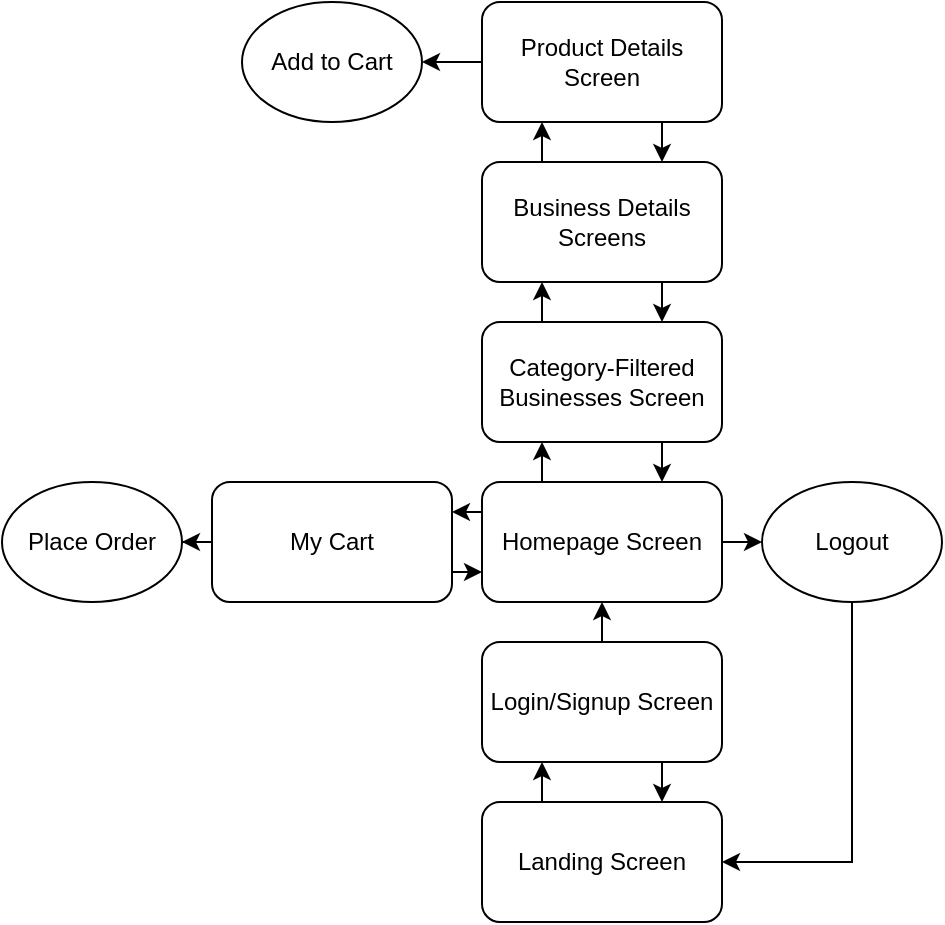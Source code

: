 <mxfile version="16.6.6" type="github">
  <diagram id="K281O8RMsJ9H3B6lh5Bv" name="Page-1">
    <mxGraphModel dx="1278" dy="1639" grid="1" gridSize="10" guides="1" tooltips="1" connect="1" arrows="1" fold="1" page="1" pageScale="1" pageWidth="850" pageHeight="1100" math="0" shadow="0">
      <root>
        <mxCell id="0" />
        <mxCell id="1" parent="0" />
        <mxCell id="AjT2clhLz14M1lo0pNQs-20" style="edgeStyle=orthogonalEdgeStyle;rounded=0;orthogonalLoop=1;jettySize=auto;html=1;exitX=0.25;exitY=0;exitDx=0;exitDy=0;entryX=0.25;entryY=1;entryDx=0;entryDy=0;" edge="1" parent="1" source="AjT2clhLz14M1lo0pNQs-1" target="AjT2clhLz14M1lo0pNQs-2">
          <mxGeometry relative="1" as="geometry" />
        </mxCell>
        <mxCell id="AjT2clhLz14M1lo0pNQs-1" value="Landing Screen" style="rounded=1;whiteSpace=wrap;html=1;" vertex="1" parent="1">
          <mxGeometry x="360" y="290" width="120" height="60" as="geometry" />
        </mxCell>
        <mxCell id="AjT2clhLz14M1lo0pNQs-18" style="edgeStyle=orthogonalEdgeStyle;rounded=0;orthogonalLoop=1;jettySize=auto;html=1;exitX=0.5;exitY=0;exitDx=0;exitDy=0;entryX=0.5;entryY=1;entryDx=0;entryDy=0;" edge="1" parent="1" source="AjT2clhLz14M1lo0pNQs-2" target="AjT2clhLz14M1lo0pNQs-3">
          <mxGeometry relative="1" as="geometry" />
        </mxCell>
        <mxCell id="AjT2clhLz14M1lo0pNQs-21" style="edgeStyle=orthogonalEdgeStyle;rounded=0;orthogonalLoop=1;jettySize=auto;html=1;exitX=0.75;exitY=1;exitDx=0;exitDy=0;entryX=0.75;entryY=0;entryDx=0;entryDy=0;" edge="1" parent="1" source="AjT2clhLz14M1lo0pNQs-2" target="AjT2clhLz14M1lo0pNQs-1">
          <mxGeometry relative="1" as="geometry" />
        </mxCell>
        <mxCell id="AjT2clhLz14M1lo0pNQs-2" value="Login/Signup Screen" style="rounded=1;whiteSpace=wrap;html=1;" vertex="1" parent="1">
          <mxGeometry x="360" y="210" width="120" height="60" as="geometry" />
        </mxCell>
        <mxCell id="AjT2clhLz14M1lo0pNQs-13" style="edgeStyle=orthogonalEdgeStyle;rounded=0;orthogonalLoop=1;jettySize=auto;html=1;exitX=0.25;exitY=0;exitDx=0;exitDy=0;entryX=0.25;entryY=1;entryDx=0;entryDy=0;" edge="1" parent="1" source="AjT2clhLz14M1lo0pNQs-3" target="AjT2clhLz14M1lo0pNQs-4">
          <mxGeometry relative="1" as="geometry" />
        </mxCell>
        <mxCell id="AjT2clhLz14M1lo0pNQs-17" style="edgeStyle=orthogonalEdgeStyle;rounded=0;orthogonalLoop=1;jettySize=auto;html=1;exitX=1;exitY=0.5;exitDx=0;exitDy=0;entryX=0;entryY=0.5;entryDx=0;entryDy=0;" edge="1" parent="1" source="AjT2clhLz14M1lo0pNQs-3" target="AjT2clhLz14M1lo0pNQs-16">
          <mxGeometry relative="1" as="geometry" />
        </mxCell>
        <mxCell id="AjT2clhLz14M1lo0pNQs-23" style="edgeStyle=orthogonalEdgeStyle;rounded=0;orthogonalLoop=1;jettySize=auto;html=1;exitX=0;exitY=0.25;exitDx=0;exitDy=0;entryX=1;entryY=0.25;entryDx=0;entryDy=0;" edge="1" parent="1" source="AjT2clhLz14M1lo0pNQs-3" target="AjT2clhLz14M1lo0pNQs-22">
          <mxGeometry relative="1" as="geometry" />
        </mxCell>
        <mxCell id="AjT2clhLz14M1lo0pNQs-3" value="Homepage Screen" style="rounded=1;whiteSpace=wrap;html=1;" vertex="1" parent="1">
          <mxGeometry x="360" y="130" width="120" height="60" as="geometry" />
        </mxCell>
        <mxCell id="AjT2clhLz14M1lo0pNQs-11" style="edgeStyle=orthogonalEdgeStyle;rounded=0;orthogonalLoop=1;jettySize=auto;html=1;exitX=0.25;exitY=0;exitDx=0;exitDy=0;entryX=0.25;entryY=1;entryDx=0;entryDy=0;" edge="1" parent="1" source="AjT2clhLz14M1lo0pNQs-4" target="AjT2clhLz14M1lo0pNQs-5">
          <mxGeometry relative="1" as="geometry" />
        </mxCell>
        <mxCell id="AjT2clhLz14M1lo0pNQs-14" style="edgeStyle=orthogonalEdgeStyle;rounded=0;orthogonalLoop=1;jettySize=auto;html=1;exitX=0.75;exitY=1;exitDx=0;exitDy=0;entryX=0.75;entryY=0;entryDx=0;entryDy=0;" edge="1" parent="1" source="AjT2clhLz14M1lo0pNQs-4" target="AjT2clhLz14M1lo0pNQs-3">
          <mxGeometry relative="1" as="geometry" />
        </mxCell>
        <mxCell id="AjT2clhLz14M1lo0pNQs-4" value="Category-Filtered Businesses Screen" style="rounded=1;whiteSpace=wrap;html=1;" vertex="1" parent="1">
          <mxGeometry x="360" y="50" width="120" height="60" as="geometry" />
        </mxCell>
        <mxCell id="AjT2clhLz14M1lo0pNQs-9" style="edgeStyle=orthogonalEdgeStyle;rounded=0;orthogonalLoop=1;jettySize=auto;html=1;exitX=0.25;exitY=0;exitDx=0;exitDy=0;entryX=0.25;entryY=1;entryDx=0;entryDy=0;" edge="1" parent="1" source="AjT2clhLz14M1lo0pNQs-5" target="AjT2clhLz14M1lo0pNQs-6">
          <mxGeometry relative="1" as="geometry" />
        </mxCell>
        <mxCell id="AjT2clhLz14M1lo0pNQs-12" style="edgeStyle=orthogonalEdgeStyle;rounded=0;orthogonalLoop=1;jettySize=auto;html=1;exitX=0.75;exitY=1;exitDx=0;exitDy=0;entryX=0.75;entryY=0;entryDx=0;entryDy=0;" edge="1" parent="1" source="AjT2clhLz14M1lo0pNQs-5" target="AjT2clhLz14M1lo0pNQs-4">
          <mxGeometry relative="1" as="geometry" />
        </mxCell>
        <mxCell id="AjT2clhLz14M1lo0pNQs-5" value="Business Details Screens" style="rounded=1;whiteSpace=wrap;html=1;" vertex="1" parent="1">
          <mxGeometry x="360" y="-30" width="120" height="60" as="geometry" />
        </mxCell>
        <mxCell id="AjT2clhLz14M1lo0pNQs-8" style="edgeStyle=orthogonalEdgeStyle;rounded=0;orthogonalLoop=1;jettySize=auto;html=1;exitX=0;exitY=0.5;exitDx=0;exitDy=0;entryX=1;entryY=0.5;entryDx=0;entryDy=0;" edge="1" parent="1" source="AjT2clhLz14M1lo0pNQs-6" target="AjT2clhLz14M1lo0pNQs-7">
          <mxGeometry relative="1" as="geometry" />
        </mxCell>
        <mxCell id="AjT2clhLz14M1lo0pNQs-10" style="edgeStyle=orthogonalEdgeStyle;rounded=0;orthogonalLoop=1;jettySize=auto;html=1;exitX=0.75;exitY=1;exitDx=0;exitDy=0;entryX=0.75;entryY=0;entryDx=0;entryDy=0;" edge="1" parent="1" source="AjT2clhLz14M1lo0pNQs-6" target="AjT2clhLz14M1lo0pNQs-5">
          <mxGeometry relative="1" as="geometry" />
        </mxCell>
        <mxCell id="AjT2clhLz14M1lo0pNQs-6" value="Product Details Screen" style="rounded=1;whiteSpace=wrap;html=1;" vertex="1" parent="1">
          <mxGeometry x="360" y="-110" width="120" height="60" as="geometry" />
        </mxCell>
        <mxCell id="AjT2clhLz14M1lo0pNQs-7" value="Add to Cart" style="ellipse;whiteSpace=wrap;html=1;" vertex="1" parent="1">
          <mxGeometry x="240" y="-110" width="90" height="60" as="geometry" />
        </mxCell>
        <mxCell id="AjT2clhLz14M1lo0pNQs-19" style="edgeStyle=orthogonalEdgeStyle;rounded=0;orthogonalLoop=1;jettySize=auto;html=1;exitX=0.5;exitY=1;exitDx=0;exitDy=0;entryX=1;entryY=0.5;entryDx=0;entryDy=0;" edge="1" parent="1" source="AjT2clhLz14M1lo0pNQs-16" target="AjT2clhLz14M1lo0pNQs-1">
          <mxGeometry relative="1" as="geometry" />
        </mxCell>
        <mxCell id="AjT2clhLz14M1lo0pNQs-16" value="Logout" style="ellipse;whiteSpace=wrap;html=1;" vertex="1" parent="1">
          <mxGeometry x="500" y="130" width="90" height="60" as="geometry" />
        </mxCell>
        <mxCell id="AjT2clhLz14M1lo0pNQs-24" style="edgeStyle=orthogonalEdgeStyle;rounded=0;orthogonalLoop=1;jettySize=auto;html=1;exitX=1;exitY=0.75;exitDx=0;exitDy=0;entryX=0;entryY=0.75;entryDx=0;entryDy=0;" edge="1" parent="1" source="AjT2clhLz14M1lo0pNQs-22" target="AjT2clhLz14M1lo0pNQs-3">
          <mxGeometry relative="1" as="geometry" />
        </mxCell>
        <mxCell id="AjT2clhLz14M1lo0pNQs-26" style="edgeStyle=orthogonalEdgeStyle;rounded=0;orthogonalLoop=1;jettySize=auto;html=1;exitX=0;exitY=0.5;exitDx=0;exitDy=0;" edge="1" parent="1" source="AjT2clhLz14M1lo0pNQs-22" target="AjT2clhLz14M1lo0pNQs-25">
          <mxGeometry relative="1" as="geometry" />
        </mxCell>
        <mxCell id="AjT2clhLz14M1lo0pNQs-22" value="My Cart" style="rounded=1;whiteSpace=wrap;html=1;" vertex="1" parent="1">
          <mxGeometry x="225" y="130" width="120" height="60" as="geometry" />
        </mxCell>
        <mxCell id="AjT2clhLz14M1lo0pNQs-25" value="Place Order" style="ellipse;whiteSpace=wrap;html=1;" vertex="1" parent="1">
          <mxGeometry x="120" y="130" width="90" height="60" as="geometry" />
        </mxCell>
      </root>
    </mxGraphModel>
  </diagram>
</mxfile>
